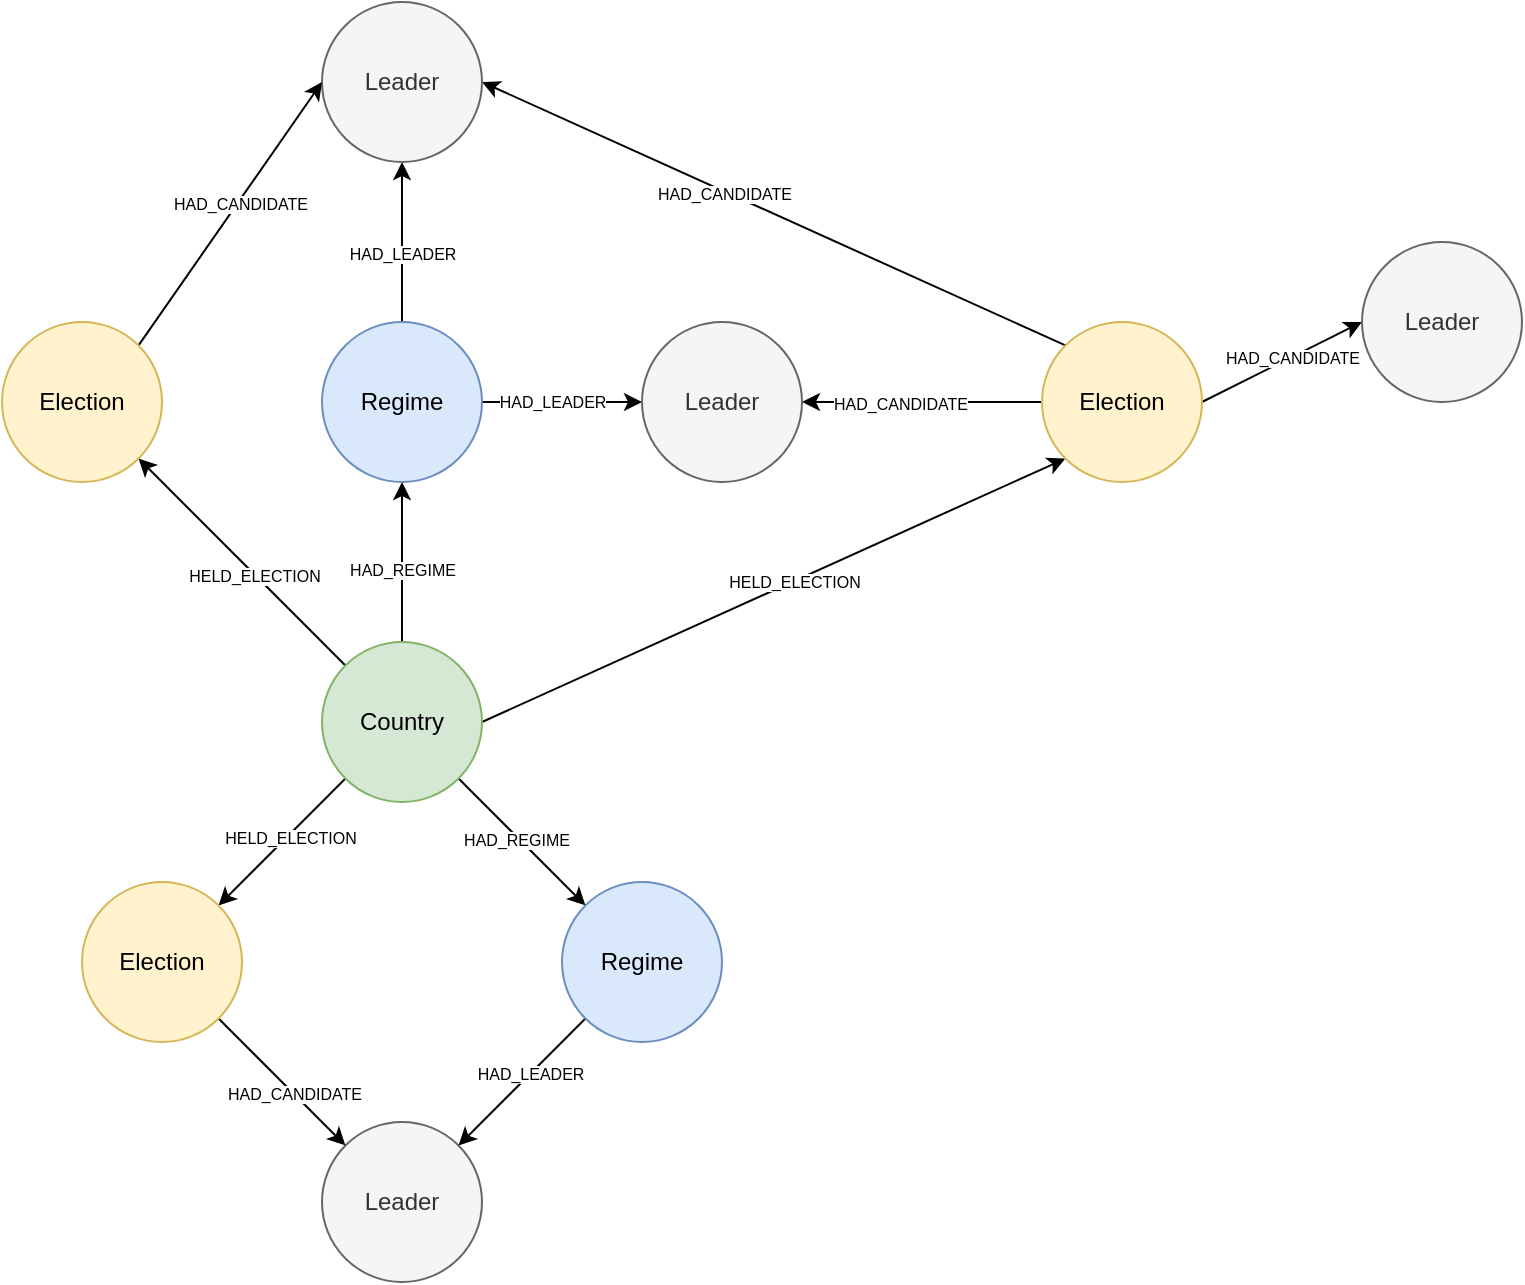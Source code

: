 <mxfile version="15.5.9" type="device"><diagram id="S2-lsrSOgQNRmyAH4d33" name="Page-1"><mxGraphModel dx="1673" dy="1075" grid="1" gridSize="10" guides="1" tooltips="1" connect="1" arrows="0" fold="1" page="1" pageScale="1" pageWidth="827" pageHeight="1169" math="0" shadow="0"><root><mxCell id="0"/><mxCell id="1" parent="0"/><mxCell id="Ea--ek3Hdy4a7DM955HC-16" style="edgeStyle=none;rounded=0;orthogonalLoop=1;jettySize=auto;html=1;exitX=1;exitY=0.5;exitDx=0;exitDy=0;entryX=0;entryY=1;entryDx=0;entryDy=0;fontSize=8;" parent="1" source="Ea--ek3Hdy4a7DM955HC-1" target="Ea--ek3Hdy4a7DM955HC-4" edge="1"><mxGeometry relative="1" as="geometry"/></mxCell><mxCell id="Ea--ek3Hdy4a7DM955HC-20" value="HELD_ELECTION" style="edgeLabel;html=1;align=center;verticalAlign=middle;resizable=0;points=[];fontSize=8;" parent="Ea--ek3Hdy4a7DM955HC-16" vertex="1" connectable="0"><mxGeometry x="0.068" relative="1" as="geometry"><mxPoint as="offset"/></mxGeometry></mxCell><mxCell id="Ea--ek3Hdy4a7DM955HC-30" style="edgeStyle=none;rounded=0;orthogonalLoop=1;jettySize=auto;html=1;exitX=0.5;exitY=0;exitDx=0;exitDy=0;entryX=0.5;entryY=1;entryDx=0;entryDy=0;fontSize=8;" parent="1" source="Ea--ek3Hdy4a7DM955HC-1" target="Ea--ek3Hdy4a7DM955HC-2" edge="1"><mxGeometry relative="1" as="geometry"/></mxCell><mxCell id="Ea--ek3Hdy4a7DM955HC-31" value="HAD_REGIME" style="edgeLabel;html=1;align=center;verticalAlign=middle;resizable=0;points=[];fontSize=8;" parent="Ea--ek3Hdy4a7DM955HC-30" vertex="1" connectable="0"><mxGeometry x="-0.083" relative="1" as="geometry"><mxPoint as="offset"/></mxGeometry></mxCell><mxCell id="oyctzQadD9LBQqjYM6SY-1" style="edgeStyle=none;rounded=0;orthogonalLoop=1;jettySize=auto;html=1;exitX=1;exitY=1;exitDx=0;exitDy=0;entryX=0;entryY=0;entryDx=0;entryDy=0;fontSize=8;" parent="1" source="Ea--ek3Hdy4a7DM955HC-1" target="U7N6WqnE_jI3p8S2Z54G-7" edge="1"><mxGeometry relative="1" as="geometry"/></mxCell><mxCell id="oyctzQadD9LBQqjYM6SY-2" value="HAD_REGIME" style="edgeLabel;html=1;align=center;verticalAlign=middle;resizable=0;points=[];fontSize=8;" parent="oyctzQadD9LBQqjYM6SY-1" vertex="1" connectable="0"><mxGeometry x="-0.08" y="-1" relative="1" as="geometry"><mxPoint as="offset"/></mxGeometry></mxCell><mxCell id="oyctzQadD9LBQqjYM6SY-6" style="edgeStyle=none;rounded=0;orthogonalLoop=1;jettySize=auto;html=1;exitX=0;exitY=1;exitDx=0;exitDy=0;entryX=1;entryY=0;entryDx=0;entryDy=0;fontSize=8;" parent="1" source="Ea--ek3Hdy4a7DM955HC-1" target="oyctzQadD9LBQqjYM6SY-5" edge="1"><mxGeometry relative="1" as="geometry"/></mxCell><mxCell id="oyctzQadD9LBQqjYM6SY-8" value="HELD_ELECTION" style="edgeLabel;html=1;align=center;verticalAlign=middle;resizable=0;points=[];fontSize=8;" parent="oyctzQadD9LBQqjYM6SY-6" vertex="1" connectable="0"><mxGeometry x="-0.103" y="1" relative="1" as="geometry"><mxPoint as="offset"/></mxGeometry></mxCell><mxCell id="g73SXBUkt88p7vEexhJw-2" style="rounded=0;orthogonalLoop=1;jettySize=auto;html=1;exitX=0;exitY=0;exitDx=0;exitDy=0;entryX=1;entryY=1;entryDx=0;entryDy=0;" parent="1" source="Ea--ek3Hdy4a7DM955HC-1" target="g73SXBUkt88p7vEexhJw-1" edge="1"><mxGeometry relative="1" as="geometry"/></mxCell><mxCell id="g73SXBUkt88p7vEexhJw-6" value="HELD_ELECTION" style="edgeLabel;html=1;align=center;verticalAlign=middle;resizable=0;points=[];fontSize=8;" parent="g73SXBUkt88p7vEexhJw-2" vertex="1" connectable="0"><mxGeometry x="-0.118" y="1" relative="1" as="geometry"><mxPoint as="offset"/></mxGeometry></mxCell><mxCell id="Ea--ek3Hdy4a7DM955HC-1" value="Country" style="ellipse;whiteSpace=wrap;html=1;aspect=fixed;fillColor=#d5e8d4;strokeColor=#82b366;" parent="1" vertex="1"><mxGeometry x="200" y="360" width="80" height="80" as="geometry"/></mxCell><mxCell id="oyctzQadD9LBQqjYM6SY-10" style="edgeStyle=none;rounded=0;orthogonalLoop=1;jettySize=auto;html=1;exitX=0.5;exitY=0;exitDx=0;exitDy=0;entryX=0.5;entryY=1;entryDx=0;entryDy=0;fontSize=8;" parent="1" source="Ea--ek3Hdy4a7DM955HC-2" target="U7N6WqnE_jI3p8S2Z54G-2" edge="1"><mxGeometry relative="1" as="geometry"/></mxCell><mxCell id="oyctzQadD9LBQqjYM6SY-11" value="HAD_LEADER" style="edgeLabel;html=1;align=center;verticalAlign=middle;resizable=0;points=[];fontSize=8;" parent="oyctzQadD9LBQqjYM6SY-10" vertex="1" connectable="0"><mxGeometry x="-0.151" relative="1" as="geometry"><mxPoint as="offset"/></mxGeometry></mxCell><mxCell id="oyctzQadD9LBQqjYM6SY-13" style="edgeStyle=none;rounded=0;orthogonalLoop=1;jettySize=auto;html=1;exitX=1;exitY=0.5;exitDx=0;exitDy=0;entryX=0;entryY=0.5;entryDx=0;entryDy=0;fontSize=8;" parent="1" source="Ea--ek3Hdy4a7DM955HC-2" target="oyctzQadD9LBQqjYM6SY-12" edge="1"><mxGeometry relative="1" as="geometry"/></mxCell><mxCell id="oyctzQadD9LBQqjYM6SY-17" value="HAD_LEADER" style="edgeLabel;html=1;align=center;verticalAlign=middle;resizable=0;points=[];fontSize=8;" parent="oyctzQadD9LBQqjYM6SY-13" vertex="1" connectable="0"><mxGeometry x="-0.129" relative="1" as="geometry"><mxPoint as="offset"/></mxGeometry></mxCell><mxCell id="Ea--ek3Hdy4a7DM955HC-2" value="Regime" style="ellipse;whiteSpace=wrap;html=1;aspect=fixed;fillColor=#dae8fc;strokeColor=#6c8ebf;" parent="1" vertex="1"><mxGeometry x="200" y="200" width="80" height="80" as="geometry"/></mxCell><mxCell id="Ea--ek3Hdy4a7DM955HC-3" value="Leader" style="ellipse;whiteSpace=wrap;html=1;aspect=fixed;fillColor=#f5f5f5;strokeColor=#666666;fontColor=#333333;" parent="1" vertex="1"><mxGeometry x="200" y="600" width="80" height="80" as="geometry"/></mxCell><mxCell id="g73SXBUkt88p7vEexhJw-54" style="edgeStyle=none;rounded=0;orthogonalLoop=1;jettySize=auto;html=1;exitX=1;exitY=0.5;exitDx=0;exitDy=0;entryX=0;entryY=0.5;entryDx=0;entryDy=0;fontSize=8;" parent="1" source="Ea--ek3Hdy4a7DM955HC-4" target="U7N6WqnE_jI3p8S2Z54G-1" edge="1"><mxGeometry relative="1" as="geometry"/></mxCell><mxCell id="g73SXBUkt88p7vEexhJw-66" value="HAD_CANDIDATE" style="edgeLabel;html=1;align=center;verticalAlign=middle;resizable=0;points=[];fontSize=8;" parent="g73SXBUkt88p7vEexhJw-54" vertex="1" connectable="0"><mxGeometry x="0.133" relative="1" as="geometry"><mxPoint as="offset"/></mxGeometry></mxCell><mxCell id="g73SXBUkt88p7vEexhJw-57" style="edgeStyle=none;rounded=0;orthogonalLoop=1;jettySize=auto;html=1;exitX=0;exitY=0;exitDx=0;exitDy=0;entryX=1;entryY=0.5;entryDx=0;entryDy=0;fontSize=8;" parent="1" source="Ea--ek3Hdy4a7DM955HC-4" target="U7N6WqnE_jI3p8S2Z54G-2" edge="1"><mxGeometry relative="1" as="geometry"/></mxCell><mxCell id="g73SXBUkt88p7vEexhJw-61" value="HAD_CANDIDATE" style="edgeLabel;html=1;align=center;verticalAlign=middle;resizable=0;points=[];fontSize=8;" parent="g73SXBUkt88p7vEexhJw-57" vertex="1" connectable="0"><mxGeometry x="0.17" y="1" relative="1" as="geometry"><mxPoint as="offset"/></mxGeometry></mxCell><mxCell id="g73SXBUkt88p7vEexhJw-58" style="edgeStyle=none;rounded=0;orthogonalLoop=1;jettySize=auto;html=1;exitX=0;exitY=0.5;exitDx=0;exitDy=0;entryX=1;entryY=0.5;entryDx=0;entryDy=0;fontSize=8;" parent="1" source="Ea--ek3Hdy4a7DM955HC-4" target="oyctzQadD9LBQqjYM6SY-12" edge="1"><mxGeometry relative="1" as="geometry"/></mxCell><mxCell id="g73SXBUkt88p7vEexhJw-63" value="HAD_CANDIDATE" style="edgeLabel;html=1;align=center;verticalAlign=middle;resizable=0;points=[];fontSize=8;" parent="g73SXBUkt88p7vEexhJw-58" vertex="1" connectable="0"><mxGeometry x="0.188" y="1" relative="1" as="geometry"><mxPoint as="offset"/></mxGeometry></mxCell><mxCell id="Ea--ek3Hdy4a7DM955HC-4" value="Election" style="ellipse;whiteSpace=wrap;html=1;aspect=fixed;fillColor=#fff2cc;strokeColor=#d6b656;" parent="1" vertex="1"><mxGeometry x="560" y="200" width="80" height="80" as="geometry"/></mxCell><mxCell id="U7N6WqnE_jI3p8S2Z54G-1" value="Leader" style="ellipse;whiteSpace=wrap;html=1;aspect=fixed;fillColor=#f5f5f5;strokeColor=#666666;fontColor=#333333;" parent="1" vertex="1"><mxGeometry x="720" y="160" width="80" height="80" as="geometry"/></mxCell><mxCell id="U7N6WqnE_jI3p8S2Z54G-2" value="Leader" style="ellipse;whiteSpace=wrap;html=1;aspect=fixed;fillColor=#f5f5f5;strokeColor=#666666;fontColor=#333333;" parent="1" vertex="1"><mxGeometry x="200" y="40" width="80" height="80" as="geometry"/></mxCell><mxCell id="oyctzQadD9LBQqjYM6SY-3" style="edgeStyle=none;rounded=0;orthogonalLoop=1;jettySize=auto;html=1;exitX=0;exitY=1;exitDx=0;exitDy=0;entryX=1;entryY=0;entryDx=0;entryDy=0;fontSize=8;" parent="1" source="U7N6WqnE_jI3p8S2Z54G-7" target="Ea--ek3Hdy4a7DM955HC-3" edge="1"><mxGeometry relative="1" as="geometry"/></mxCell><mxCell id="oyctzQadD9LBQqjYM6SY-4" value="HAD_LEADER" style="edgeLabel;html=1;align=center;verticalAlign=middle;resizable=0;points=[];fontSize=8;" parent="oyctzQadD9LBQqjYM6SY-3" vertex="1" connectable="0"><mxGeometry x="-0.136" relative="1" as="geometry"><mxPoint as="offset"/></mxGeometry></mxCell><mxCell id="U7N6WqnE_jI3p8S2Z54G-7" value="Regime" style="ellipse;whiteSpace=wrap;html=1;aspect=fixed;fillColor=#dae8fc;strokeColor=#6c8ebf;" parent="1" vertex="1"><mxGeometry x="320" y="480" width="80" height="80" as="geometry"/></mxCell><mxCell id="g73SXBUkt88p7vEexhJw-59" style="edgeStyle=none;rounded=0;orthogonalLoop=1;jettySize=auto;html=1;exitX=1;exitY=1;exitDx=0;exitDy=0;entryX=0;entryY=0;entryDx=0;entryDy=0;fontSize=8;" parent="1" source="oyctzQadD9LBQqjYM6SY-5" target="Ea--ek3Hdy4a7DM955HC-3" edge="1"><mxGeometry relative="1" as="geometry"/></mxCell><mxCell id="g73SXBUkt88p7vEexhJw-65" value="HAD_CANDIDATE" style="edgeLabel;html=1;align=center;verticalAlign=middle;resizable=0;points=[];fontSize=8;" parent="g73SXBUkt88p7vEexhJw-59" vertex="1" connectable="0"><mxGeometry x="0.179" relative="1" as="geometry"><mxPoint as="offset"/></mxGeometry></mxCell><mxCell id="oyctzQadD9LBQqjYM6SY-5" value="Election" style="ellipse;whiteSpace=wrap;html=1;aspect=fixed;fillColor=#fff2cc;strokeColor=#d6b656;" parent="1" vertex="1"><mxGeometry x="80" y="480" width="80" height="80" as="geometry"/></mxCell><mxCell id="oyctzQadD9LBQqjYM6SY-12" value="Leader" style="ellipse;whiteSpace=wrap;html=1;aspect=fixed;fillColor=#f5f5f5;strokeColor=#666666;fontColor=#333333;" parent="1" vertex="1"><mxGeometry x="360" y="200" width="80" height="80" as="geometry"/></mxCell><mxCell id="g73SXBUkt88p7vEexhJw-56" style="edgeStyle=none;rounded=0;orthogonalLoop=1;jettySize=auto;html=1;exitX=1;exitY=0;exitDx=0;exitDy=0;entryX=0;entryY=0.5;entryDx=0;entryDy=0;fontSize=8;" parent="1" source="g73SXBUkt88p7vEexhJw-1" target="U7N6WqnE_jI3p8S2Z54G-2" edge="1"><mxGeometry relative="1" as="geometry"/></mxCell><mxCell id="g73SXBUkt88p7vEexhJw-62" value="HAD_CANDIDATE" style="edgeLabel;html=1;align=center;verticalAlign=middle;resizable=0;points=[];fontSize=8;" parent="g73SXBUkt88p7vEexhJw-56" vertex="1" connectable="0"><mxGeometry x="0.093" y="-1" relative="1" as="geometry"><mxPoint as="offset"/></mxGeometry></mxCell><mxCell id="g73SXBUkt88p7vEexhJw-1" value="Election" style="ellipse;whiteSpace=wrap;html=1;aspect=fixed;fillColor=#fff2cc;strokeColor=#d6b656;" parent="1" vertex="1"><mxGeometry x="40" y="200" width="80" height="80" as="geometry"/></mxCell></root></mxGraphModel></diagram></mxfile>